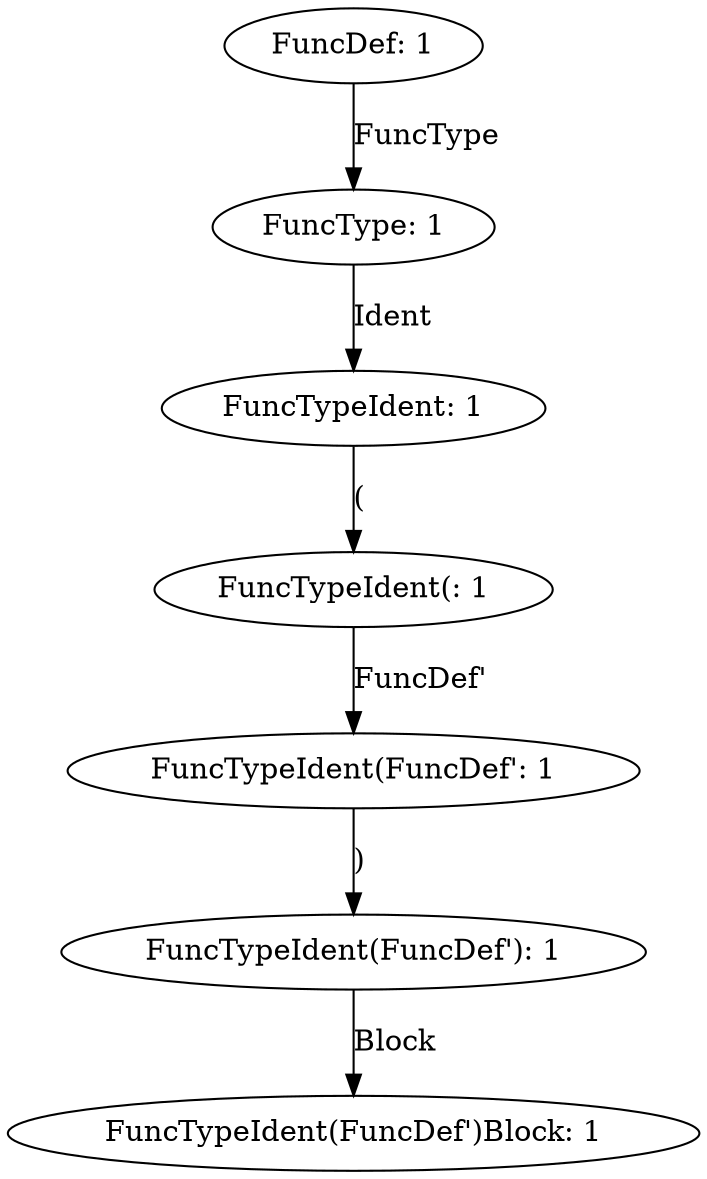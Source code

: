 digraph {
    0 [ label = "FuncDef: 1" ]
    1 [ label = "FuncType: 1" ]
    2 [ label = "FuncTypeIdent: 1" ]
    3 [ label = "FuncTypeIdent(: 1" ]
    4 [ label = "FuncTypeIdent(FuncDef': 1" ]
    5 [ label = "FuncTypeIdent(FuncDef'): 1" ]
    6 [ label = "FuncTypeIdent(FuncDef')Block: 1" ]
    0 -> 1 [ label = "FuncType" ]
    1 -> 2 [ label = "Ident" ]
    2 -> 3 [ label = "(" ]
    3 -> 4 [ label = "FuncDef'" ]
    4 -> 5 [ label = ")" ]
    5 -> 6 [ label = "Block" ]
}
